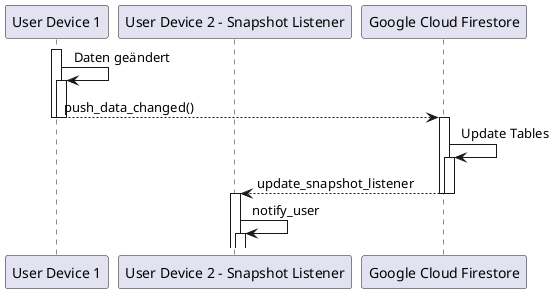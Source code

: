 @startuml Systemarchitektur Sequenzdiagramm

participant "User Device 1" as dev1
participant "User Device 2 - Snapshot Listener" as dev2
participant "Google Cloud Firestore" as bcknd

dev1++
dev1 -> dev1 : Daten geändert
dev1++
dev1 --> bcknd : push_data_changed()
dev1--
dev1--

bcknd++
bcknd -> bcknd : Update Tables
bcknd++
bcknd --> dev2 : update_snapshot_listener
bcknd--
bcknd--

dev2++
dev2 -> dev2 : notify_user
dev2++




@enduml